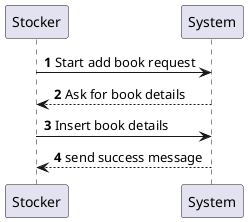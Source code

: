 @startuml
'https://plantuml.com/sequence-diagram

autonumber

Stocker -> System: Start add book request
System --> Stocker: Ask for book details

Stocker -> System: Insert book details
System --> Stocker: send success message

@enduml